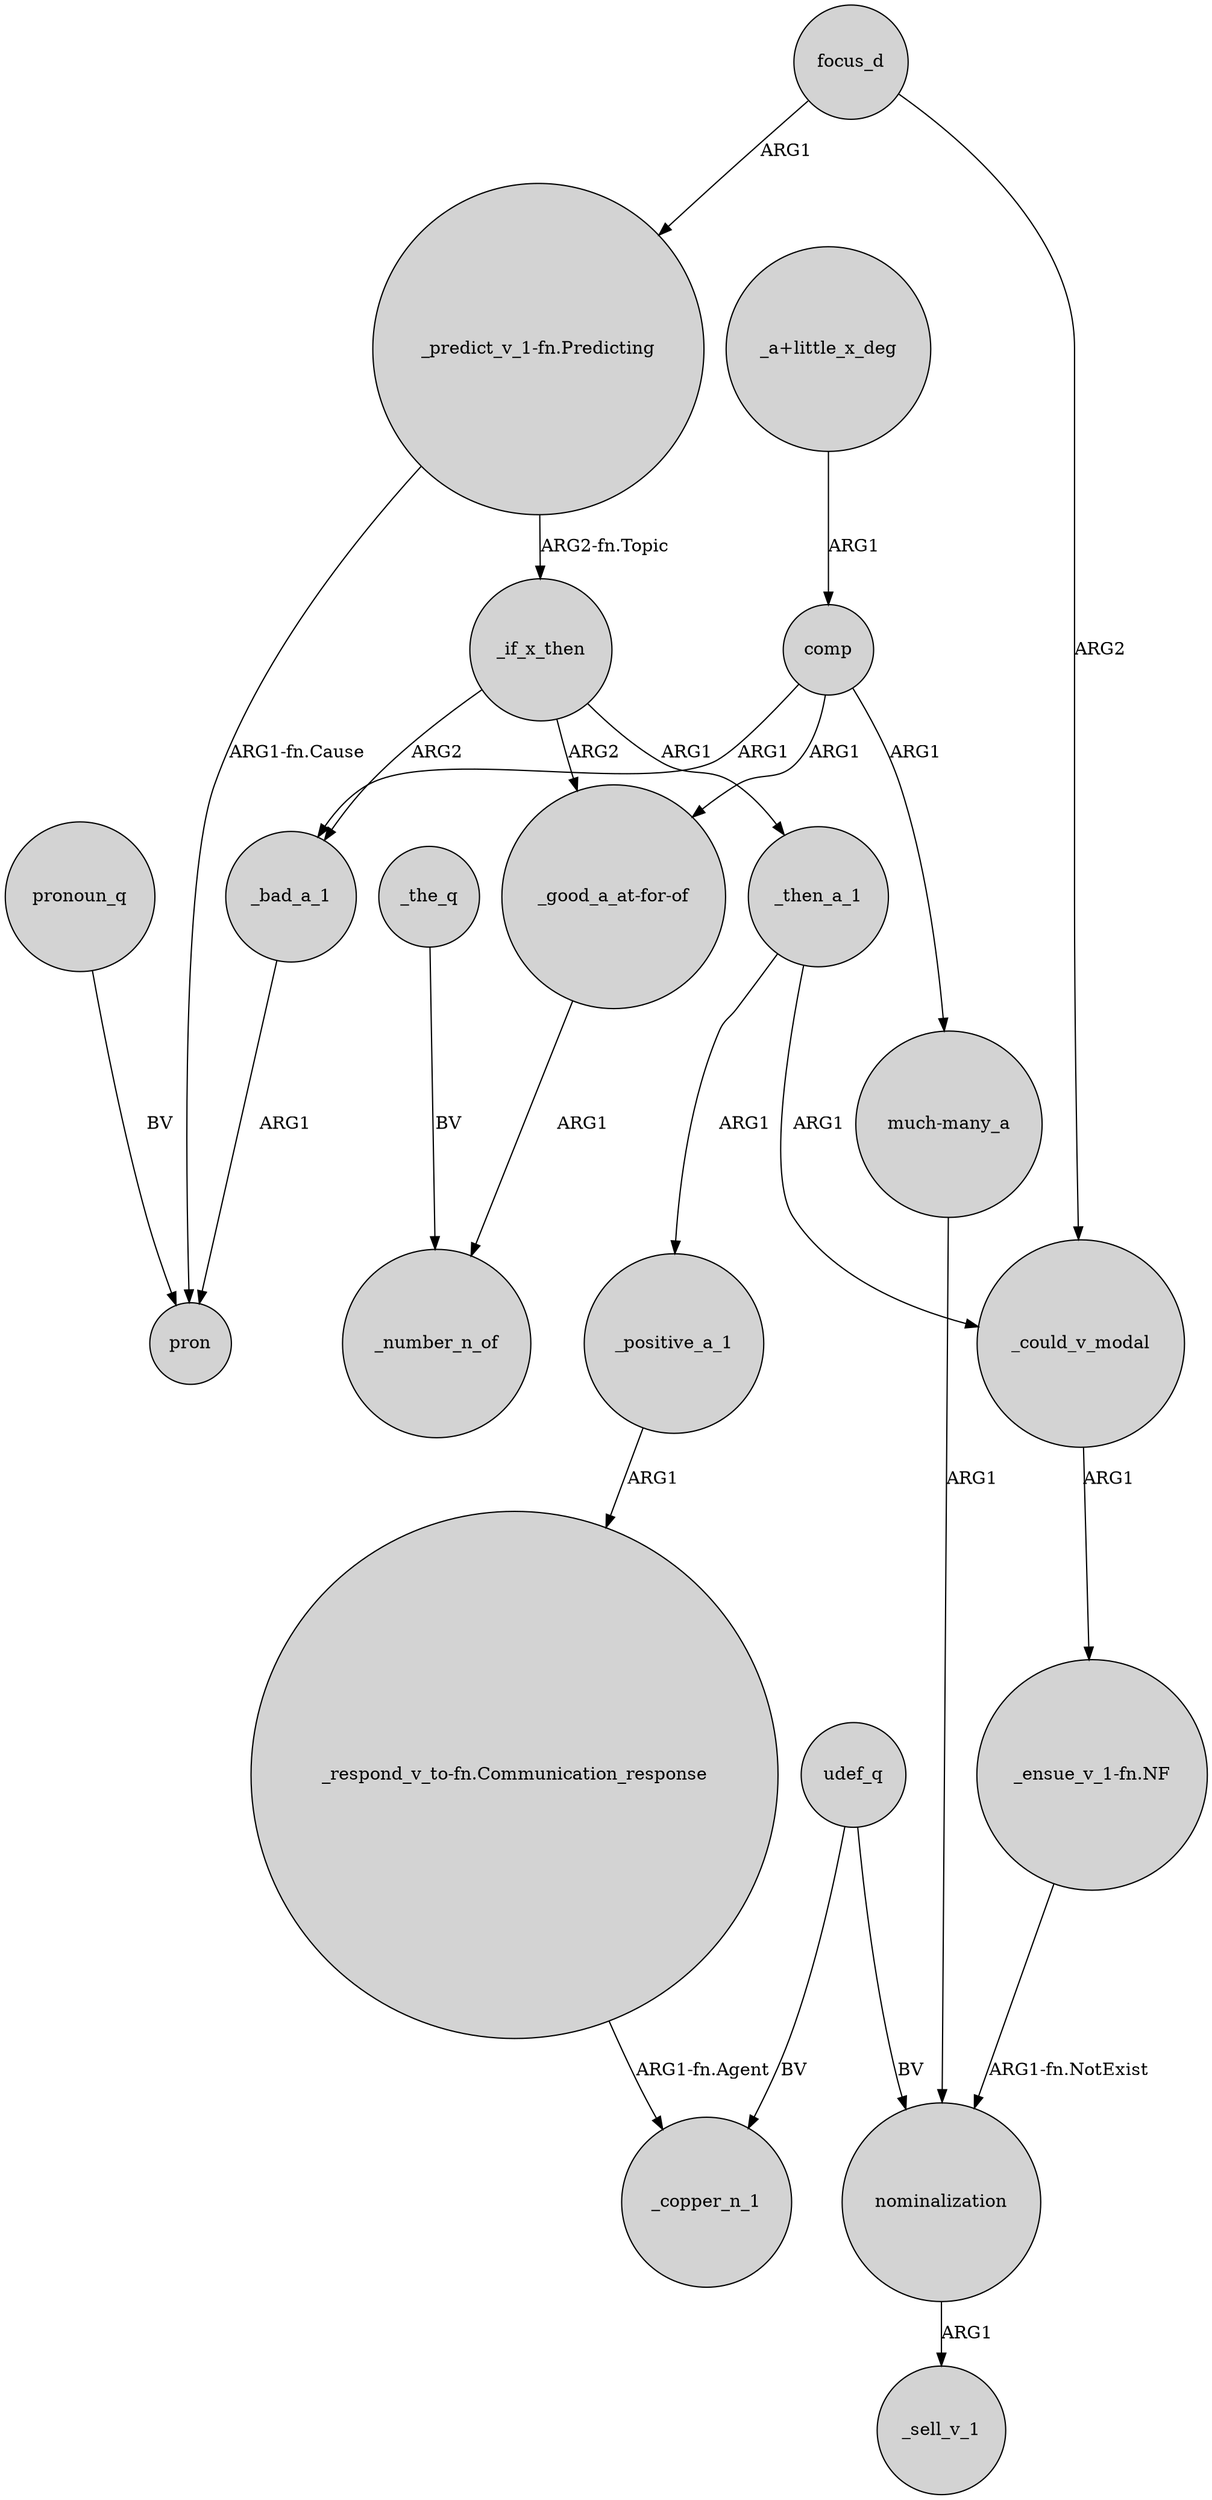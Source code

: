 digraph {
	node [shape=circle style=filled]
	focus_d -> _could_v_modal [label=ARG2]
	udef_q -> _copper_n_1 [label=BV]
	nominalization -> _sell_v_1 [label=ARG1]
	_then_a_1 -> _could_v_modal [label=ARG1]
	_if_x_then -> _then_a_1 [label=ARG1]
	comp -> "_good_a_at-for-of" [label=ARG1]
	_if_x_then -> "_good_a_at-for-of" [label=ARG2]
	"_ensue_v_1-fn.NF" -> nominalization [label="ARG1-fn.NotExist"]
	_the_q -> _number_n_of [label=BV]
	focus_d -> "_predict_v_1-fn.Predicting" [label=ARG1]
	"much-many_a" -> nominalization [label=ARG1]
	comp -> _bad_a_1 [label=ARG1]
	pronoun_q -> pron [label=BV]
	_bad_a_1 -> pron [label=ARG1]
	"_predict_v_1-fn.Predicting" -> _if_x_then [label="ARG2-fn.Topic"]
	comp -> "much-many_a" [label=ARG1]
	_then_a_1 -> _positive_a_1 [label=ARG1]
	_could_v_modal -> "_ensue_v_1-fn.NF" [label=ARG1]
	udef_q -> nominalization [label=BV]
	_if_x_then -> _bad_a_1 [label=ARG2]
	"_a+little_x_deg" -> comp [label=ARG1]
	"_respond_v_to-fn.Communication_response" -> _copper_n_1 [label="ARG1-fn.Agent"]
	"_good_a_at-for-of" -> _number_n_of [label=ARG1]
	_positive_a_1 -> "_respond_v_to-fn.Communication_response" [label=ARG1]
	"_predict_v_1-fn.Predicting" -> pron [label="ARG1-fn.Cause"]
}

